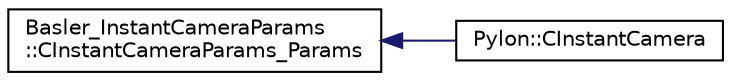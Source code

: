 digraph "Graphical Class Hierarchy"
{
  edge [fontname="Helvetica",fontsize="10",labelfontname="Helvetica",labelfontsize="10"];
  node [fontname="Helvetica",fontsize="10",shape=record];
  rankdir="LR";
  Node1 [label="Basler_InstantCameraParams\l::CInstantCameraParams_Params",height=0.2,width=0.4,color="black", fillcolor="white", style="filled",URL="$class_basler___instant_camera_params_1_1_c_instant_camera_params___params.html",tooltip="Interface to instant camera parameters. "];
  Node1 -> Node2 [dir="back",color="midnightblue",fontsize="10",style="solid",fontname="Helvetica"];
  Node2 [label="Pylon::CInstantCamera",height=0.2,width=0.4,color="black", fillcolor="white", style="filled",URL="$class_pylon_1_1_c_instant_camera.html",tooltip="Provides convenient access to a camera device. "];
}
